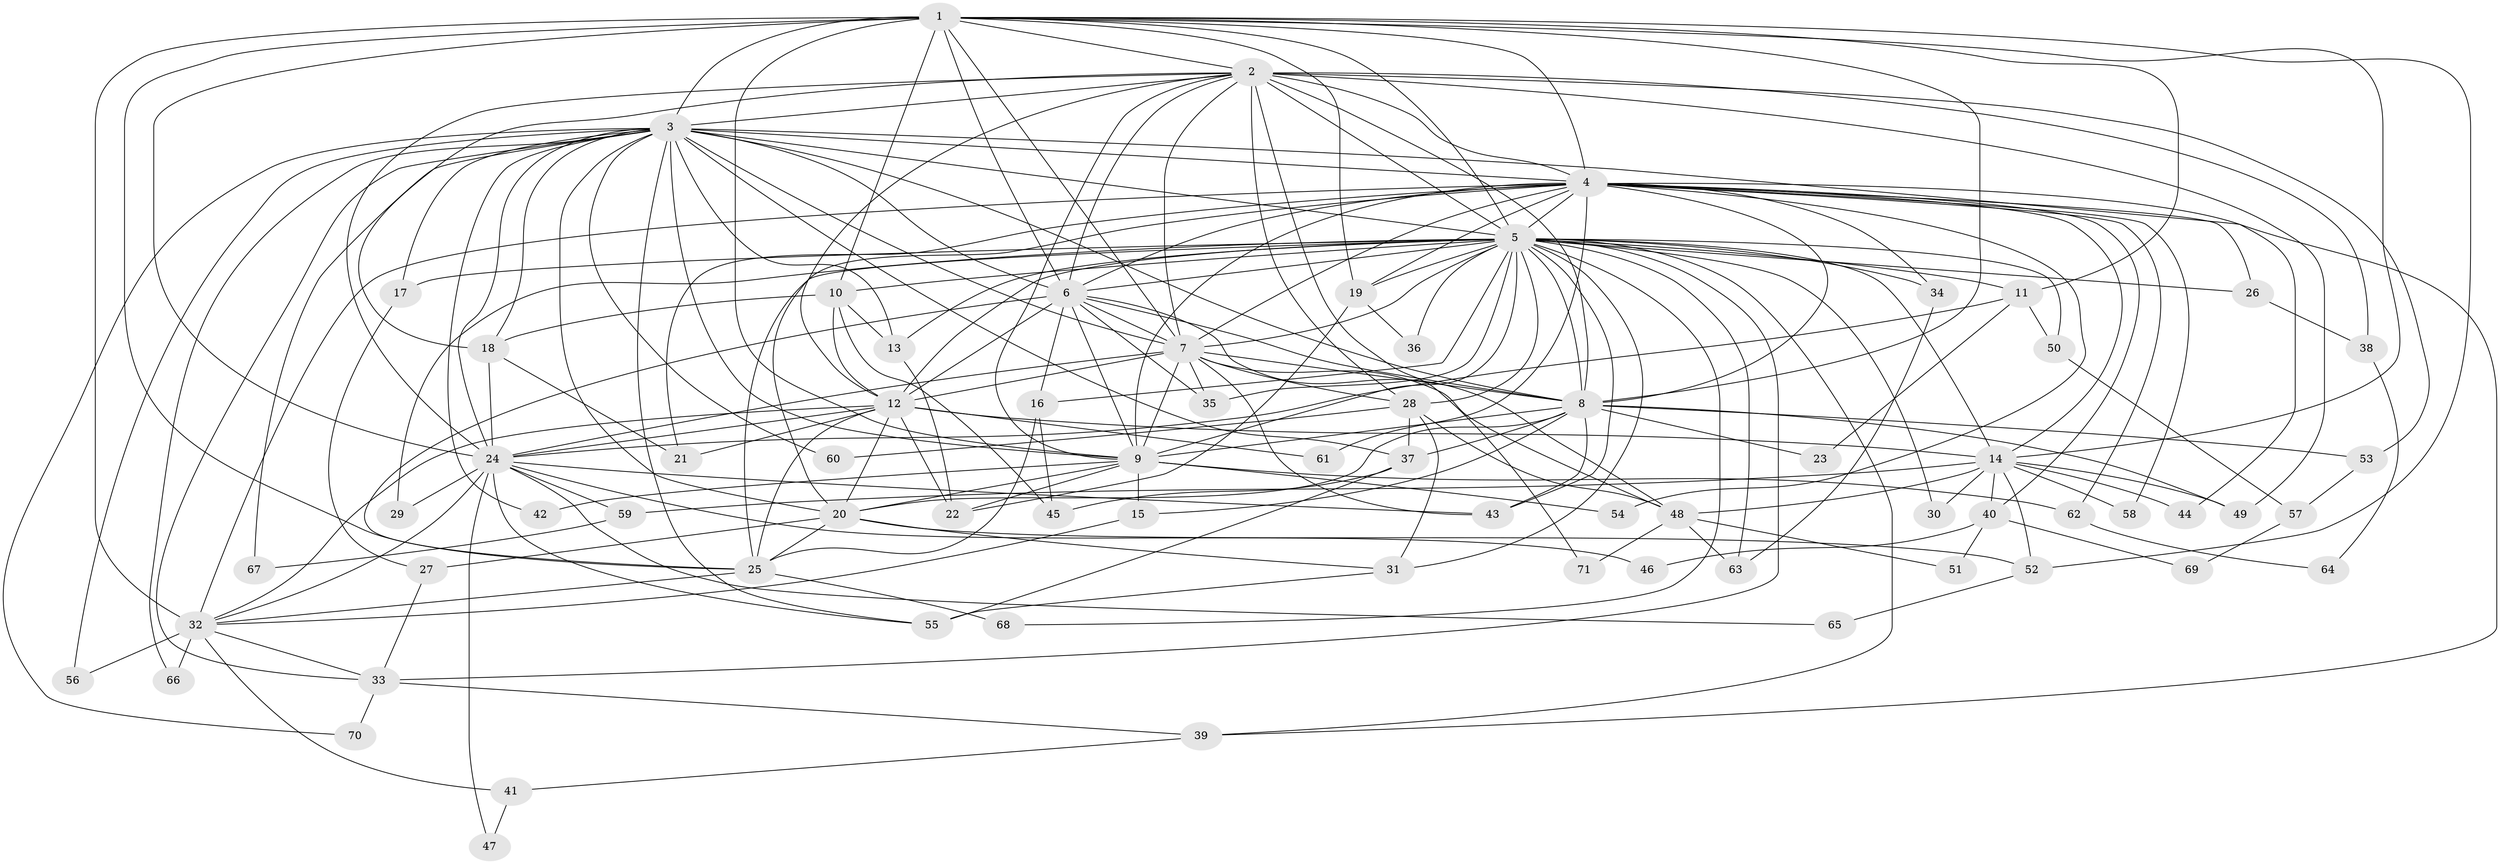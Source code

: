 // original degree distribution, {27: 0.02127659574468085, 18: 0.02127659574468085, 29: 0.0070921985815602835, 25: 0.0070921985815602835, 22: 0.0070921985815602835, 16: 0.0070921985815602835, 6: 0.03546099290780142, 5: 0.04964539007092199, 3: 0.24822695035460993, 2: 0.48226950354609927, 4: 0.0851063829787234, 7: 0.014184397163120567, 9: 0.0070921985815602835, 10: 0.0070921985815602835}
// Generated by graph-tools (version 1.1) at 2025/35/03/09/25 02:35:14]
// undirected, 71 vertices, 204 edges
graph export_dot {
graph [start="1"]
  node [color=gray90,style=filled];
  1;
  2;
  3;
  4;
  5;
  6;
  7;
  8;
  9;
  10;
  11;
  12;
  13;
  14;
  15;
  16;
  17;
  18;
  19;
  20;
  21;
  22;
  23;
  24;
  25;
  26;
  27;
  28;
  29;
  30;
  31;
  32;
  33;
  34;
  35;
  36;
  37;
  38;
  39;
  40;
  41;
  42;
  43;
  44;
  45;
  46;
  47;
  48;
  49;
  50;
  51;
  52;
  53;
  54;
  55;
  56;
  57;
  58;
  59;
  60;
  61;
  62;
  63;
  64;
  65;
  66;
  67;
  68;
  69;
  70;
  71;
  1 -- 2 [weight=1.0];
  1 -- 3 [weight=1.0];
  1 -- 4 [weight=1.0];
  1 -- 5 [weight=3.0];
  1 -- 6 [weight=1.0];
  1 -- 7 [weight=1.0];
  1 -- 8 [weight=1.0];
  1 -- 9 [weight=1.0];
  1 -- 10 [weight=1.0];
  1 -- 11 [weight=1.0];
  1 -- 14 [weight=1.0];
  1 -- 19 [weight=1.0];
  1 -- 24 [weight=1.0];
  1 -- 25 [weight=1.0];
  1 -- 32 [weight=8.0];
  1 -- 52 [weight=1.0];
  2 -- 3 [weight=1.0];
  2 -- 4 [weight=2.0];
  2 -- 5 [weight=2.0];
  2 -- 6 [weight=1.0];
  2 -- 7 [weight=1.0];
  2 -- 8 [weight=1.0];
  2 -- 9 [weight=1.0];
  2 -- 12 [weight=1.0];
  2 -- 18 [weight=1.0];
  2 -- 24 [weight=1.0];
  2 -- 28 [weight=1.0];
  2 -- 38 [weight=1.0];
  2 -- 49 [weight=1.0];
  2 -- 53 [weight=1.0];
  2 -- 71 [weight=1.0];
  3 -- 4 [weight=1.0];
  3 -- 5 [weight=3.0];
  3 -- 6 [weight=2.0];
  3 -- 7 [weight=2.0];
  3 -- 8 [weight=1.0];
  3 -- 9 [weight=1.0];
  3 -- 13 [weight=1.0];
  3 -- 17 [weight=1.0];
  3 -- 18 [weight=1.0];
  3 -- 20 [weight=1.0];
  3 -- 24 [weight=2.0];
  3 -- 33 [weight=1.0];
  3 -- 37 [weight=1.0];
  3 -- 42 [weight=1.0];
  3 -- 44 [weight=1.0];
  3 -- 55 [weight=1.0];
  3 -- 56 [weight=1.0];
  3 -- 60 [weight=1.0];
  3 -- 66 [weight=1.0];
  3 -- 67 [weight=1.0];
  3 -- 70 [weight=1.0];
  4 -- 5 [weight=3.0];
  4 -- 6 [weight=2.0];
  4 -- 7 [weight=1.0];
  4 -- 8 [weight=1.0];
  4 -- 9 [weight=2.0];
  4 -- 14 [weight=1.0];
  4 -- 19 [weight=2.0];
  4 -- 20 [weight=1.0];
  4 -- 21 [weight=1.0];
  4 -- 26 [weight=1.0];
  4 -- 32 [weight=1.0];
  4 -- 34 [weight=1.0];
  4 -- 39 [weight=1.0];
  4 -- 40 [weight=1.0];
  4 -- 54 [weight=1.0];
  4 -- 58 [weight=1.0];
  4 -- 61 [weight=1.0];
  4 -- 62 [weight=1.0];
  5 -- 6 [weight=2.0];
  5 -- 7 [weight=3.0];
  5 -- 8 [weight=3.0];
  5 -- 9 [weight=2.0];
  5 -- 10 [weight=1.0];
  5 -- 11 [weight=1.0];
  5 -- 12 [weight=1.0];
  5 -- 13 [weight=1.0];
  5 -- 14 [weight=3.0];
  5 -- 16 [weight=1.0];
  5 -- 17 [weight=2.0];
  5 -- 19 [weight=1.0];
  5 -- 25 [weight=1.0];
  5 -- 26 [weight=1.0];
  5 -- 28 [weight=2.0];
  5 -- 29 [weight=1.0];
  5 -- 30 [weight=1.0];
  5 -- 31 [weight=1.0];
  5 -- 33 [weight=1.0];
  5 -- 34 [weight=1.0];
  5 -- 35 [weight=1.0];
  5 -- 36 [weight=1.0];
  5 -- 39 [weight=1.0];
  5 -- 43 [weight=1.0];
  5 -- 50 [weight=1.0];
  5 -- 63 [weight=1.0];
  5 -- 68 [weight=1.0];
  6 -- 7 [weight=1.0];
  6 -- 8 [weight=1.0];
  6 -- 9 [weight=1.0];
  6 -- 12 [weight=8.0];
  6 -- 16 [weight=1.0];
  6 -- 25 [weight=1.0];
  6 -- 35 [weight=1.0];
  6 -- 48 [weight=1.0];
  7 -- 8 [weight=1.0];
  7 -- 9 [weight=1.0];
  7 -- 12 [weight=1.0];
  7 -- 24 [weight=1.0];
  7 -- 28 [weight=1.0];
  7 -- 35 [weight=1.0];
  7 -- 43 [weight=3.0];
  7 -- 48 [weight=1.0];
  8 -- 9 [weight=2.0];
  8 -- 15 [weight=1.0];
  8 -- 20 [weight=1.0];
  8 -- 23 [weight=1.0];
  8 -- 37 [weight=1.0];
  8 -- 43 [weight=1.0];
  8 -- 49 [weight=1.0];
  8 -- 53 [weight=1.0];
  9 -- 15 [weight=1.0];
  9 -- 20 [weight=1.0];
  9 -- 22 [weight=1.0];
  9 -- 42 [weight=1.0];
  9 -- 54 [weight=1.0];
  9 -- 62 [weight=1.0];
  10 -- 12 [weight=1.0];
  10 -- 13 [weight=1.0];
  10 -- 18 [weight=1.0];
  10 -- 45 [weight=1.0];
  11 -- 23 [weight=1.0];
  11 -- 24 [weight=1.0];
  11 -- 50 [weight=1.0];
  12 -- 14 [weight=1.0];
  12 -- 20 [weight=1.0];
  12 -- 21 [weight=1.0];
  12 -- 22 [weight=1.0];
  12 -- 24 [weight=1.0];
  12 -- 25 [weight=1.0];
  12 -- 32 [weight=1.0];
  12 -- 61 [weight=1.0];
  13 -- 22 [weight=1.0];
  14 -- 30 [weight=1.0];
  14 -- 40 [weight=1.0];
  14 -- 44 [weight=1.0];
  14 -- 48 [weight=1.0];
  14 -- 49 [weight=1.0];
  14 -- 52 [weight=2.0];
  14 -- 58 [weight=1.0];
  14 -- 59 [weight=1.0];
  15 -- 32 [weight=1.0];
  16 -- 25 [weight=1.0];
  16 -- 45 [weight=1.0];
  17 -- 27 [weight=1.0];
  18 -- 21 [weight=1.0];
  18 -- 24 [weight=1.0];
  19 -- 22 [weight=1.0];
  19 -- 36 [weight=1.0];
  20 -- 25 [weight=2.0];
  20 -- 27 [weight=1.0];
  20 -- 31 [weight=1.0];
  20 -- 52 [weight=1.0];
  24 -- 29 [weight=1.0];
  24 -- 32 [weight=1.0];
  24 -- 43 [weight=1.0];
  24 -- 46 [weight=1.0];
  24 -- 47 [weight=1.0];
  24 -- 55 [weight=1.0];
  24 -- 59 [weight=1.0];
  24 -- 65 [weight=1.0];
  25 -- 32 [weight=1.0];
  25 -- 68 [weight=1.0];
  26 -- 38 [weight=1.0];
  27 -- 33 [weight=1.0];
  28 -- 31 [weight=1.0];
  28 -- 37 [weight=1.0];
  28 -- 48 [weight=1.0];
  28 -- 60 [weight=1.0];
  31 -- 55 [weight=1.0];
  32 -- 33 [weight=1.0];
  32 -- 41 [weight=1.0];
  32 -- 56 [weight=1.0];
  32 -- 66 [weight=1.0];
  33 -- 39 [weight=1.0];
  33 -- 70 [weight=1.0];
  34 -- 63 [weight=1.0];
  37 -- 45 [weight=1.0];
  37 -- 55 [weight=1.0];
  38 -- 64 [weight=1.0];
  39 -- 41 [weight=1.0];
  40 -- 46 [weight=1.0];
  40 -- 51 [weight=1.0];
  40 -- 69 [weight=1.0];
  41 -- 47 [weight=1.0];
  48 -- 51 [weight=1.0];
  48 -- 63 [weight=1.0];
  48 -- 71 [weight=1.0];
  50 -- 57 [weight=1.0];
  52 -- 65 [weight=1.0];
  53 -- 57 [weight=1.0];
  57 -- 69 [weight=1.0];
  59 -- 67 [weight=1.0];
  62 -- 64 [weight=1.0];
}
